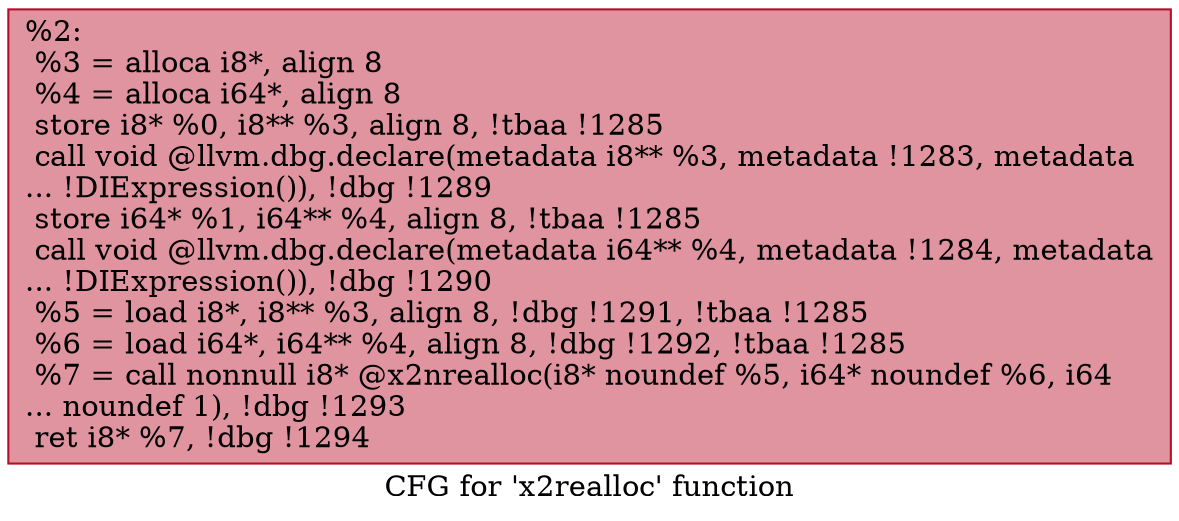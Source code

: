 digraph "CFG for 'x2realloc' function" {
	label="CFG for 'x2realloc' function";

	Node0x272a8c0 [shape=record,color="#b70d28ff", style=filled, fillcolor="#b70d2870",label="{%2:\l  %3 = alloca i8*, align 8\l  %4 = alloca i64*, align 8\l  store i8* %0, i8** %3, align 8, !tbaa !1285\l  call void @llvm.dbg.declare(metadata i8** %3, metadata !1283, metadata\l... !DIExpression()), !dbg !1289\l  store i64* %1, i64** %4, align 8, !tbaa !1285\l  call void @llvm.dbg.declare(metadata i64** %4, metadata !1284, metadata\l... !DIExpression()), !dbg !1290\l  %5 = load i8*, i8** %3, align 8, !dbg !1291, !tbaa !1285\l  %6 = load i64*, i64** %4, align 8, !dbg !1292, !tbaa !1285\l  %7 = call nonnull i8* @x2nrealloc(i8* noundef %5, i64* noundef %6, i64\l... noundef 1), !dbg !1293\l  ret i8* %7, !dbg !1294\l}"];
}
